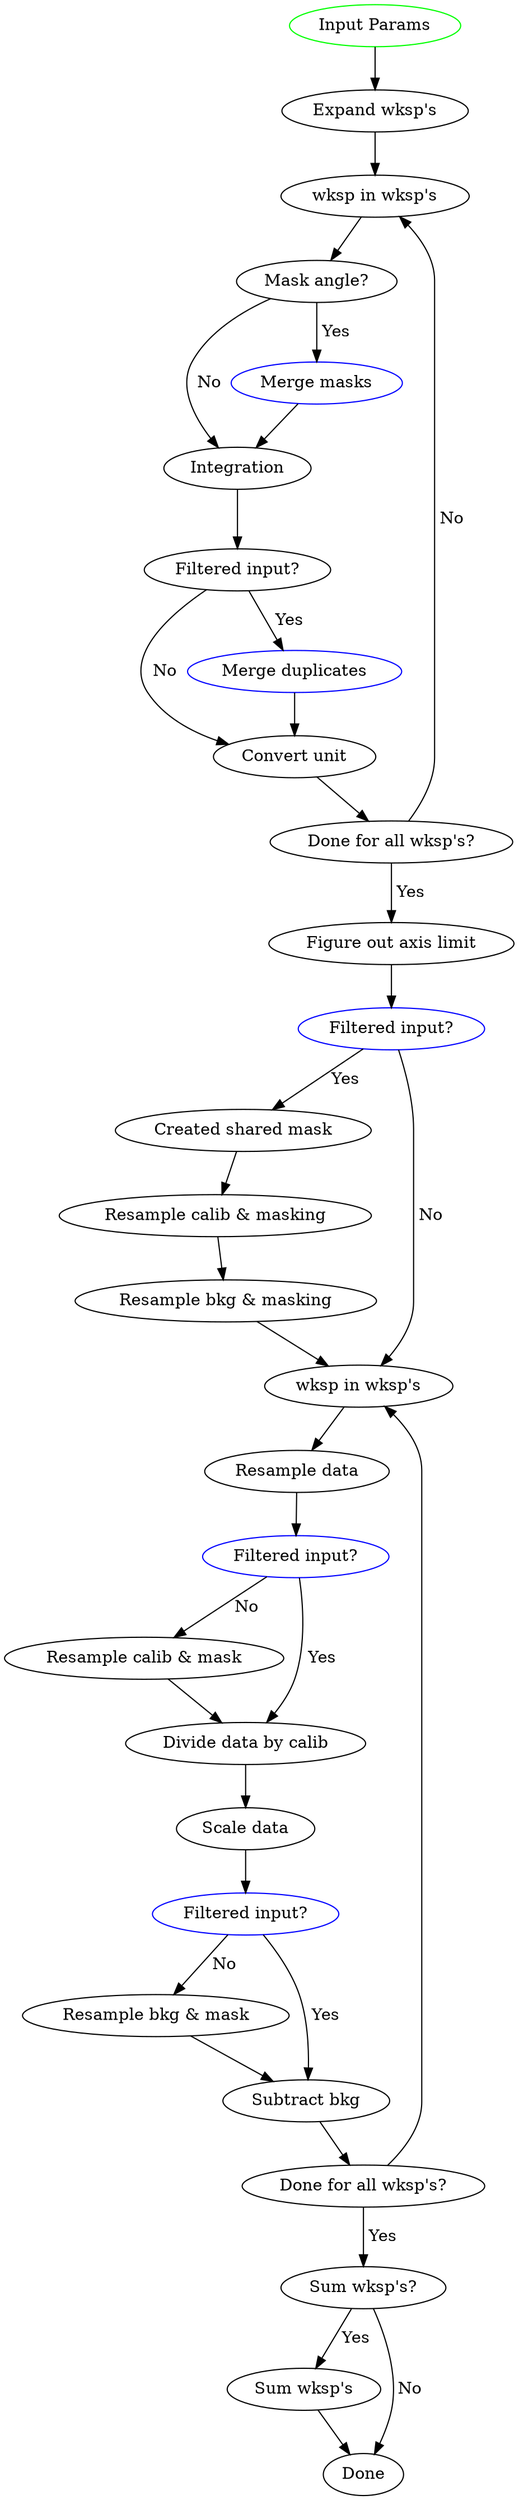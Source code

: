 strict digraph G {
    {node[color=green];"Input Params"} -> "Expand wksp's";
    "Expand wksp's" -> "wksp in wksp's";
    "wksp in wksp's" -> "Mask angle?";
    "Mask angle?" -> "Integration" [label=" No"];
    "Mask angle?" -> {node[color=blue];"Merge masks"} [label=" Yes"];
    {node[color=blue];"Merge masks"} -> "Integration";
    "Integration" -> "Filtered input?";
    "Filtered input?" -> "Convert unit" [label=" No"];
    "Filtered input?" -> {node[color=blue];"Merge duplicates"} [label=" Yes"];
    {node[color=blue];"Merge duplicates"} -> "Convert unit";
    "Convert unit" -> "Done for all wksp's?";
    "Done for all wksp's?" -> "wksp in wksp's" [label=" No"];
    "Done for all wksp's?" -> "Figure out axis limit" [label=" Yes"];
    "Figure out axis limit" -> {node[color=blue;label="Filtered input?"];"fi_1"};
    {node[color=blue;label="Filtered input?"];"fi_1"} -> "Created shared mask" [label=" Yes"];
    "Created shared mask" -> "Resample calib & masking";
    "Resample calib & masking" -> "Resample bkg & masking";
    "Resample bkg & masking" -> {node[label="wksp in wksp's"];"ww_1"};
    {node[color=blue;label="Filtered input?"];"fi_1"} -> {node[label="wksp in wksp's"];"ww_1"} [label=" No"];
    {node[label="wksp in wksp's"];"ww_1"} -> "Resample data";
    "Resample data" -> {node[color=blue;label="Filtered input?"];"fi_2"};
    {node[color=blue;label="Filtered input?"];"fi_2"} -> {node[label="Resample calib & mask"];"rcm_1"} [label=" No"];
    {node[label="Resample calib & mask"];"rcm_1"} -> "Divide data by calib";
    {node[label="Filtered input?"];"fi_2"} -> "Divide data by calib" [label=" Yes"];
    "Divide data by calib" -> "Scale data";
    "Scale data" -> {node[color=blue;label="Filtered input?"];"fi_3"};
    {node[label="color=blue;Filtered input?"];"fi_3"} -> {node[label="Resample bkg & mask"];"rbm_1"} [label=" No"];
    {node[label="Resample bkg & mask"];"rbm_1"} -> "Subtract bkg";
    {node[label="Filtered input?"];"fi_3"} -> "Subtract bkg" [label=" Yes"];
    "Subtract bkg" -> {node[label="Done for all wksp's?"];"da_1"};
    {node[label="Done for all wksp's?"];"da_1"} -> "Sum wksp's?" [label=" Yes"];
    {node[label="Done for all wksp's?"];"da_1"} -> {node[label="wksp in wksp's"];"ww_1"};
    "Sum wksp's?" -> "Sum wksp's" [label=" Yes"];
    "Sum wksp's" -> "Done";
    "Sum wksp's?" -> "Done" [label=" No"];
}
